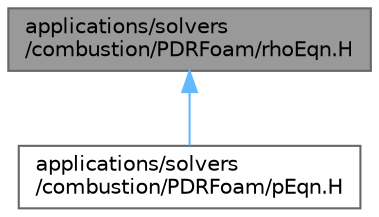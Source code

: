 digraph "applications/solvers/combustion/PDRFoam/rhoEqn.H"
{
 // LATEX_PDF_SIZE
  bgcolor="transparent";
  edge [fontname=Helvetica,fontsize=10,labelfontname=Helvetica,labelfontsize=10];
  node [fontname=Helvetica,fontsize=10,shape=box,height=0.2,width=0.4];
  Node1 [id="Node000001",label="applications/solvers\l/combustion/PDRFoam/rhoEqn.H",height=0.2,width=0.4,color="gray40", fillcolor="grey60", style="filled", fontcolor="black",tooltip="Solve the continuity for density."];
  Node1 -> Node2 [id="edge1_Node000001_Node000002",dir="back",color="steelblue1",style="solid",tooltip=" "];
  Node2 [id="Node000002",label="applications/solvers\l/combustion/PDRFoam/pEqn.H",height=0.2,width=0.4,color="grey40", fillcolor="white", style="filled",URL="$combustion_2PDRFoam_2pEqn_8H.html",tooltip=" "];
}

